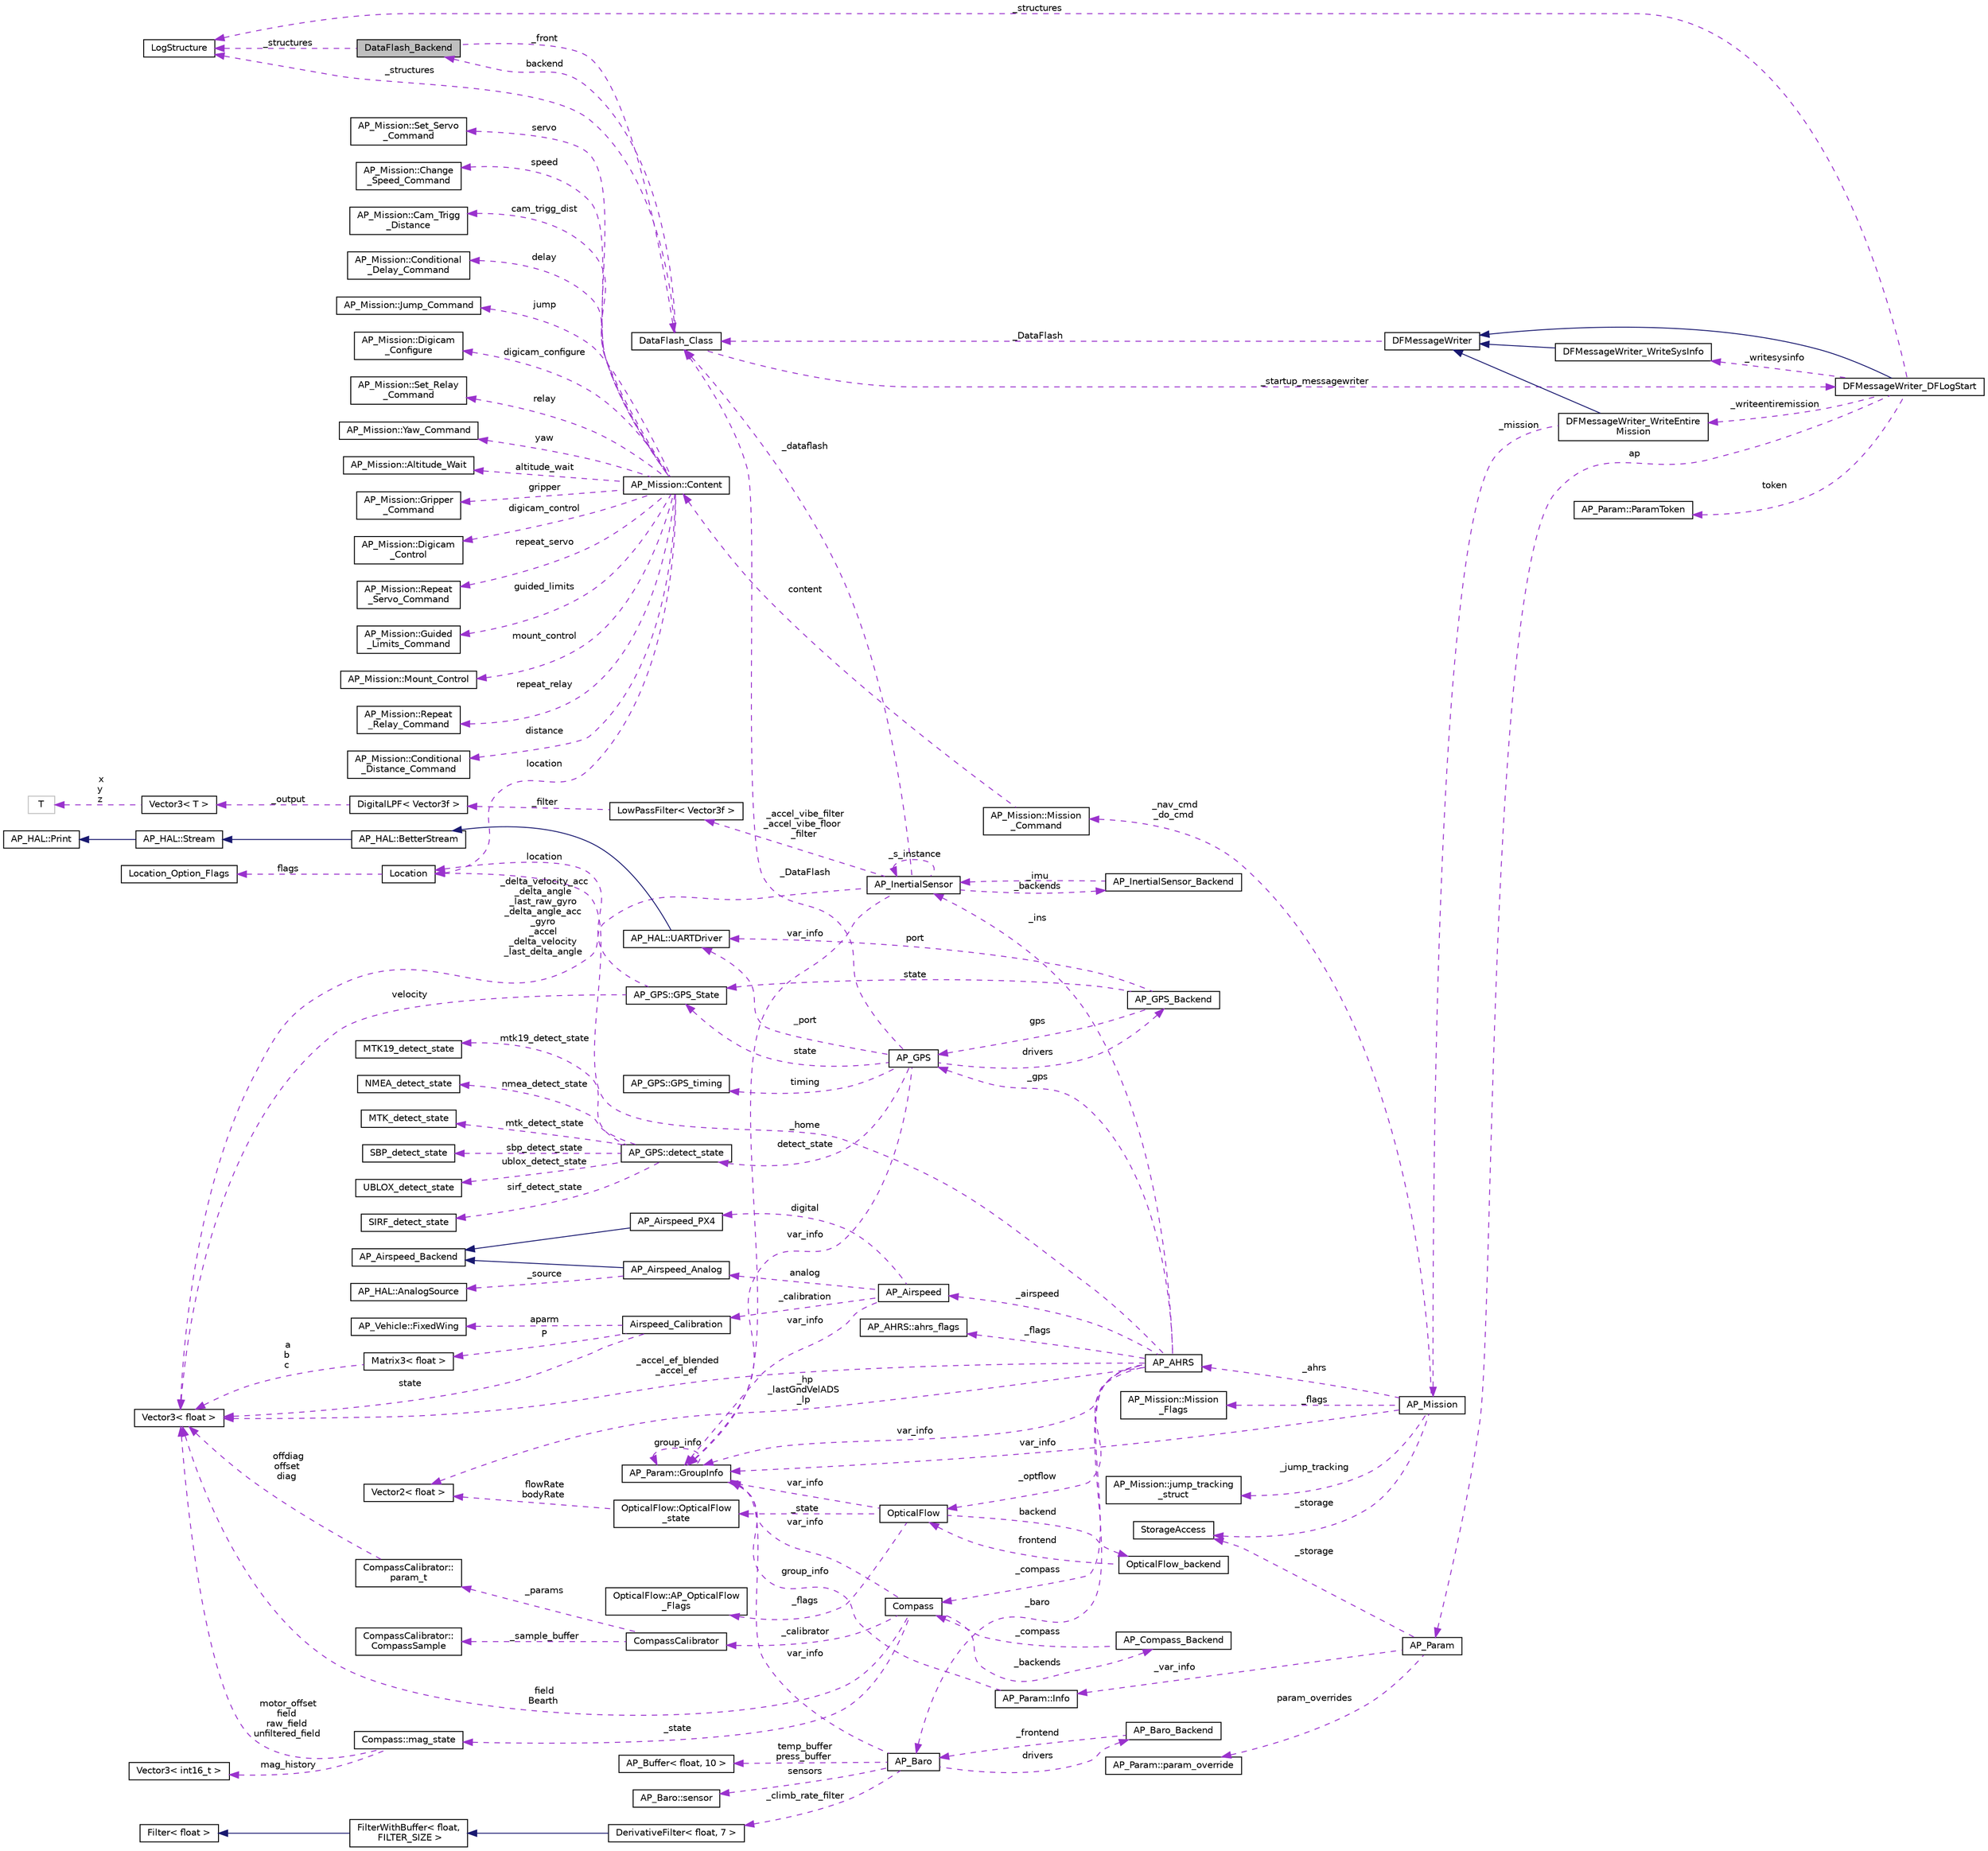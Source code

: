 digraph "DataFlash_Backend"
{
 // INTERACTIVE_SVG=YES
  edge [fontname="Helvetica",fontsize="10",labelfontname="Helvetica",labelfontsize="10"];
  node [fontname="Helvetica",fontsize="10",shape=record];
  rankdir="LR";
  Node1 [label="DataFlash_Backend",height=0.2,width=0.4,color="black", fillcolor="grey75", style="filled", fontcolor="black"];
  Node2 -> Node1 [dir="back",color="darkorchid3",fontsize="10",style="dashed",label=" _structures" ,fontname="Helvetica"];
  Node2 [label="LogStructure",height=0.2,width=0.4,color="black", fillcolor="white", style="filled",URL="$structLogStructure.html"];
  Node3 -> Node1 [dir="back",color="darkorchid3",fontsize="10",style="dashed",label=" _front" ,fontname="Helvetica"];
  Node3 [label="DataFlash_Class",height=0.2,width=0.4,color="black", fillcolor="white", style="filled",URL="$classDataFlash__Class.html"];
  Node2 -> Node3 [dir="back",color="darkorchid3",fontsize="10",style="dashed",label=" _structures" ,fontname="Helvetica"];
  Node1 -> Node3 [dir="back",color="darkorchid3",fontsize="10",style="dashed",label=" backend" ,fontname="Helvetica"];
  Node4 -> Node3 [dir="back",color="darkorchid3",fontsize="10",style="dashed",label=" _startup_messagewriter" ,fontname="Helvetica"];
  Node4 [label="DFMessageWriter_DFLogStart",height=0.2,width=0.4,color="black", fillcolor="white", style="filled",URL="$classDFMessageWriter__DFLogStart.html"];
  Node5 -> Node4 [dir="back",color="midnightblue",fontsize="10",style="solid",fontname="Helvetica"];
  Node5 [label="DFMessageWriter",height=0.2,width=0.4,color="black", fillcolor="white", style="filled",URL="$classDFMessageWriter.html"];
  Node3 -> Node5 [dir="back",color="darkorchid3",fontsize="10",style="dashed",label=" _DataFlash" ,fontname="Helvetica"];
  Node6 -> Node4 [dir="back",color="darkorchid3",fontsize="10",style="dashed",label=" _writeentiremission" ,fontname="Helvetica"];
  Node6 [label="DFMessageWriter_WriteEntire\lMission",height=0.2,width=0.4,color="black", fillcolor="white", style="filled",URL="$classDFMessageWriter__WriteEntireMission.html"];
  Node5 -> Node6 [dir="back",color="midnightblue",fontsize="10",style="solid",fontname="Helvetica"];
  Node7 -> Node6 [dir="back",color="darkorchid3",fontsize="10",style="dashed",label=" _mission" ,fontname="Helvetica"];
  Node7 [label="AP_Mission",height=0.2,width=0.4,color="black", fillcolor="white", style="filled",URL="$classAP__Mission.html",tooltip="Object managing Mission. "];
  Node8 -> Node7 [dir="back",color="darkorchid3",fontsize="10",style="dashed",label=" _storage" ,fontname="Helvetica"];
  Node8 [label="StorageAccess",height=0.2,width=0.4,color="black", fillcolor="white", style="filled",URL="$classStorageAccess.html"];
  Node9 -> Node7 [dir="back",color="darkorchid3",fontsize="10",style="dashed",label=" _nav_cmd\n_do_cmd" ,fontname="Helvetica"];
  Node9 [label="AP_Mission::Mission\l_Command",height=0.2,width=0.4,color="black", fillcolor="white", style="filled",URL="$structAP__Mission_1_1Mission__Command.html"];
  Node10 -> Node9 [dir="back",color="darkorchid3",fontsize="10",style="dashed",label=" content" ,fontname="Helvetica"];
  Node10 [label="AP_Mission::Content",height=0.2,width=0.4,color="black", fillcolor="white", style="filled",URL="$unionAP__Mission_1_1Content.html"];
  Node11 -> Node10 [dir="back",color="darkorchid3",fontsize="10",style="dashed",label=" guided_limits" ,fontname="Helvetica"];
  Node11 [label="AP_Mission::Guided\l_Limits_Command",height=0.2,width=0.4,color="black", fillcolor="white", style="filled",URL="$structAP__Mission_1_1Guided__Limits__Command.html"];
  Node12 -> Node10 [dir="back",color="darkorchid3",fontsize="10",style="dashed",label=" mount_control" ,fontname="Helvetica"];
  Node12 [label="AP_Mission::Mount_Control",height=0.2,width=0.4,color="black", fillcolor="white", style="filled",URL="$structAP__Mission_1_1Mount__Control.html"];
  Node13 -> Node10 [dir="back",color="darkorchid3",fontsize="10",style="dashed",label=" repeat_relay" ,fontname="Helvetica"];
  Node13 [label="AP_Mission::Repeat\l_Relay_Command",height=0.2,width=0.4,color="black", fillcolor="white", style="filled",URL="$structAP__Mission_1_1Repeat__Relay__Command.html"];
  Node14 -> Node10 [dir="back",color="darkorchid3",fontsize="10",style="dashed",label=" distance" ,fontname="Helvetica"];
  Node14 [label="AP_Mission::Conditional\l_Distance_Command",height=0.2,width=0.4,color="black", fillcolor="white", style="filled",URL="$structAP__Mission_1_1Conditional__Distance__Command.html"];
  Node15 -> Node10 [dir="back",color="darkorchid3",fontsize="10",style="dashed",label=" servo" ,fontname="Helvetica"];
  Node15 [label="AP_Mission::Set_Servo\l_Command",height=0.2,width=0.4,color="black", fillcolor="white", style="filled",URL="$structAP__Mission_1_1Set__Servo__Command.html"];
  Node16 -> Node10 [dir="back",color="darkorchid3",fontsize="10",style="dashed",label=" speed" ,fontname="Helvetica"];
  Node16 [label="AP_Mission::Change\l_Speed_Command",height=0.2,width=0.4,color="black", fillcolor="white", style="filled",URL="$structAP__Mission_1_1Change__Speed__Command.html"];
  Node17 -> Node10 [dir="back",color="darkorchid3",fontsize="10",style="dashed",label=" cam_trigg_dist" ,fontname="Helvetica"];
  Node17 [label="AP_Mission::Cam_Trigg\l_Distance",height=0.2,width=0.4,color="black", fillcolor="white", style="filled",URL="$structAP__Mission_1_1Cam__Trigg__Distance.html"];
  Node18 -> Node10 [dir="back",color="darkorchid3",fontsize="10",style="dashed",label=" delay" ,fontname="Helvetica"];
  Node18 [label="AP_Mission::Conditional\l_Delay_Command",height=0.2,width=0.4,color="black", fillcolor="white", style="filled",URL="$structAP__Mission_1_1Conditional__Delay__Command.html"];
  Node19 -> Node10 [dir="back",color="darkorchid3",fontsize="10",style="dashed",label=" jump" ,fontname="Helvetica"];
  Node19 [label="AP_Mission::Jump_Command",height=0.2,width=0.4,color="black", fillcolor="white", style="filled",URL="$structAP__Mission_1_1Jump__Command.html"];
  Node20 -> Node10 [dir="back",color="darkorchid3",fontsize="10",style="dashed",label=" location" ,fontname="Helvetica"];
  Node20 [label="Location",height=0.2,width=0.4,color="black", fillcolor="white", style="filled",URL="$structLocation.html"];
  Node21 -> Node20 [dir="back",color="darkorchid3",fontsize="10",style="dashed",label=" flags" ,fontname="Helvetica"];
  Node21 [label="Location_Option_Flags",height=0.2,width=0.4,color="black", fillcolor="white", style="filled",URL="$structLocation__Option__Flags.html"];
  Node22 -> Node10 [dir="back",color="darkorchid3",fontsize="10",style="dashed",label=" digicam_configure" ,fontname="Helvetica"];
  Node22 [label="AP_Mission::Digicam\l_Configure",height=0.2,width=0.4,color="black", fillcolor="white", style="filled",URL="$structAP__Mission_1_1Digicam__Configure.html"];
  Node23 -> Node10 [dir="back",color="darkorchid3",fontsize="10",style="dashed",label=" relay" ,fontname="Helvetica"];
  Node23 [label="AP_Mission::Set_Relay\l_Command",height=0.2,width=0.4,color="black", fillcolor="white", style="filled",URL="$structAP__Mission_1_1Set__Relay__Command.html"];
  Node24 -> Node10 [dir="back",color="darkorchid3",fontsize="10",style="dashed",label=" yaw" ,fontname="Helvetica"];
  Node24 [label="AP_Mission::Yaw_Command",height=0.2,width=0.4,color="black", fillcolor="white", style="filled",URL="$structAP__Mission_1_1Yaw__Command.html"];
  Node25 -> Node10 [dir="back",color="darkorchid3",fontsize="10",style="dashed",label=" altitude_wait" ,fontname="Helvetica"];
  Node25 [label="AP_Mission::Altitude_Wait",height=0.2,width=0.4,color="black", fillcolor="white", style="filled",URL="$structAP__Mission_1_1Altitude__Wait.html"];
  Node26 -> Node10 [dir="back",color="darkorchid3",fontsize="10",style="dashed",label=" gripper" ,fontname="Helvetica"];
  Node26 [label="AP_Mission::Gripper\l_Command",height=0.2,width=0.4,color="black", fillcolor="white", style="filled",URL="$structAP__Mission_1_1Gripper__Command.html"];
  Node27 -> Node10 [dir="back",color="darkorchid3",fontsize="10",style="dashed",label=" digicam_control" ,fontname="Helvetica"];
  Node27 [label="AP_Mission::Digicam\l_Control",height=0.2,width=0.4,color="black", fillcolor="white", style="filled",URL="$structAP__Mission_1_1Digicam__Control.html"];
  Node28 -> Node10 [dir="back",color="darkorchid3",fontsize="10",style="dashed",label=" repeat_servo" ,fontname="Helvetica"];
  Node28 [label="AP_Mission::Repeat\l_Servo_Command",height=0.2,width=0.4,color="black", fillcolor="white", style="filled",URL="$structAP__Mission_1_1Repeat__Servo__Command.html"];
  Node29 -> Node7 [dir="back",color="darkorchid3",fontsize="10",style="dashed",label=" var_info" ,fontname="Helvetica"];
  Node29 [label="AP_Param::GroupInfo",height=0.2,width=0.4,color="black", fillcolor="white", style="filled",URL="$structAP__Param_1_1GroupInfo.html"];
  Node29 -> Node29 [dir="back",color="darkorchid3",fontsize="10",style="dashed",label=" group_info" ,fontname="Helvetica"];
  Node30 -> Node7 [dir="back",color="darkorchid3",fontsize="10",style="dashed",label=" _flags" ,fontname="Helvetica"];
  Node30 [label="AP_Mission::Mission\l_Flags",height=0.2,width=0.4,color="black", fillcolor="white", style="filled",URL="$structAP__Mission_1_1Mission__Flags.html"];
  Node31 -> Node7 [dir="back",color="darkorchid3",fontsize="10",style="dashed",label=" _ahrs" ,fontname="Helvetica"];
  Node31 [label="AP_AHRS",height=0.2,width=0.4,color="black", fillcolor="white", style="filled",URL="$classAP__AHRS.html"];
  Node32 -> Node31 [dir="back",color="darkorchid3",fontsize="10",style="dashed",label=" _flags" ,fontname="Helvetica"];
  Node32 [label="AP_AHRS::ahrs_flags",height=0.2,width=0.4,color="black", fillcolor="white", style="filled",URL="$structAP__AHRS_1_1ahrs__flags.html"];
  Node33 -> Node31 [dir="back",color="darkorchid3",fontsize="10",style="dashed",label=" _baro" ,fontname="Helvetica"];
  Node33 [label="AP_Baro",height=0.2,width=0.4,color="black", fillcolor="white", style="filled",URL="$classAP__Baro.html"];
  Node34 -> Node33 [dir="back",color="darkorchid3",fontsize="10",style="dashed",label=" sensors" ,fontname="Helvetica"];
  Node34 [label="AP_Baro::sensor",height=0.2,width=0.4,color="black", fillcolor="white", style="filled",URL="$structAP__Baro_1_1sensor.html"];
  Node35 -> Node33 [dir="back",color="darkorchid3",fontsize="10",style="dashed",label=" temp_buffer\npress_buffer" ,fontname="Helvetica"];
  Node35 [label="AP_Buffer\< float, 10 \>",height=0.2,width=0.4,color="black", fillcolor="white", style="filled",URL="$classAP__Buffer.html"];
  Node36 -> Node33 [dir="back",color="darkorchid3",fontsize="10",style="dashed",label=" _climb_rate_filter" ,fontname="Helvetica"];
  Node36 [label="DerivativeFilter\< float, 7 \>",height=0.2,width=0.4,color="black", fillcolor="white", style="filled",URL="$classDerivativeFilter.html"];
  Node37 -> Node36 [dir="back",color="midnightblue",fontsize="10",style="solid",fontname="Helvetica"];
  Node37 [label="FilterWithBuffer\< float,\l FILTER_SIZE \>",height=0.2,width=0.4,color="black", fillcolor="white", style="filled",URL="$classFilterWithBuffer.html"];
  Node38 -> Node37 [dir="back",color="midnightblue",fontsize="10",style="solid",fontname="Helvetica"];
  Node38 [label="Filter\< float \>",height=0.2,width=0.4,color="black", fillcolor="white", style="filled",URL="$classFilter.html"];
  Node29 -> Node33 [dir="back",color="darkorchid3",fontsize="10",style="dashed",label=" var_info" ,fontname="Helvetica"];
  Node39 -> Node33 [dir="back",color="darkorchid3",fontsize="10",style="dashed",label=" drivers" ,fontname="Helvetica"];
  Node39 [label="AP_Baro_Backend",height=0.2,width=0.4,color="black", fillcolor="white", style="filled",URL="$classAP__Baro__Backend.html",tooltip="-*- tab-width: 4; Mode: C++; c-basic-offset: 4; indent-tabs-mode: nil -*- "];
  Node33 -> Node39 [dir="back",color="darkorchid3",fontsize="10",style="dashed",label=" _frontend" ,fontname="Helvetica"];
  Node40 -> Node31 [dir="back",color="darkorchid3",fontsize="10",style="dashed",label=" _optflow" ,fontname="Helvetica"];
  Node40 [label="OpticalFlow",height=0.2,width=0.4,color="black", fillcolor="white", style="filled",URL="$classOpticalFlow.html"];
  Node29 -> Node40 [dir="back",color="darkorchid3",fontsize="10",style="dashed",label=" var_info" ,fontname="Helvetica"];
  Node41 -> Node40 [dir="back",color="darkorchid3",fontsize="10",style="dashed",label=" _state" ,fontname="Helvetica"];
  Node41 [label="OpticalFlow::OpticalFlow\l_state",height=0.2,width=0.4,color="black", fillcolor="white", style="filled",URL="$structOpticalFlow_1_1OpticalFlow__state.html"];
  Node42 -> Node41 [dir="back",color="darkorchid3",fontsize="10",style="dashed",label=" flowRate\nbodyRate" ,fontname="Helvetica"];
  Node42 [label="Vector2\< float \>",height=0.2,width=0.4,color="black", fillcolor="white", style="filled",URL="$structVector2.html"];
  Node43 -> Node40 [dir="back",color="darkorchid3",fontsize="10",style="dashed",label=" backend" ,fontname="Helvetica"];
  Node43 [label="OpticalFlow_backend",height=0.2,width=0.4,color="black", fillcolor="white", style="filled",URL="$classOpticalFlow__backend.html"];
  Node40 -> Node43 [dir="back",color="darkorchid3",fontsize="10",style="dashed",label=" frontend" ,fontname="Helvetica"];
  Node44 -> Node40 [dir="back",color="darkorchid3",fontsize="10",style="dashed",label=" _flags" ,fontname="Helvetica"];
  Node44 [label="OpticalFlow::AP_OpticalFlow\l_Flags",height=0.2,width=0.4,color="black", fillcolor="white", style="filled",URL="$structOpticalFlow_1_1AP__OpticalFlow__Flags.html"];
  Node29 -> Node31 [dir="back",color="darkorchid3",fontsize="10",style="dashed",label=" var_info" ,fontname="Helvetica"];
  Node45 -> Node31 [dir="back",color="darkorchid3",fontsize="10",style="dashed",label=" _accel_ef_blended\n_accel_ef" ,fontname="Helvetica"];
  Node45 [label="Vector3\< float \>",height=0.2,width=0.4,color="black", fillcolor="white", style="filled",URL="$classVector3.html"];
  Node46 -> Node31 [dir="back",color="darkorchid3",fontsize="10",style="dashed",label=" _ins" ,fontname="Helvetica"];
  Node46 [label="AP_InertialSensor",height=0.2,width=0.4,color="black", fillcolor="white", style="filled",URL="$classAP__InertialSensor.html"];
  Node47 -> Node46 [dir="back",color="darkorchid3",fontsize="10",style="dashed",label=" _accel_vibe_filter\n_accel_vibe_floor\l_filter" ,fontname="Helvetica"];
  Node47 [label="LowPassFilter\< Vector3f \>",height=0.2,width=0.4,color="black", fillcolor="white", style="filled",URL="$classLowPassFilter.html"];
  Node48 -> Node47 [dir="back",color="darkorchid3",fontsize="10",style="dashed",label=" _filter" ,fontname="Helvetica"];
  Node48 [label="DigitalLPF\< Vector3f \>",height=0.2,width=0.4,color="black", fillcolor="white", style="filled",URL="$classDigitalLPF.html"];
  Node49 -> Node48 [dir="back",color="darkorchid3",fontsize="10",style="dashed",label=" _output" ,fontname="Helvetica"];
  Node49 [label="Vector3\< T \>",height=0.2,width=0.4,color="black", fillcolor="white", style="filled",URL="$classVector3.html"];
  Node50 -> Node49 [dir="back",color="darkorchid3",fontsize="10",style="dashed",label=" x\ny\nz" ,fontname="Helvetica"];
  Node50 [label="T",height=0.2,width=0.4,color="grey75", fillcolor="white", style="filled"];
  Node51 -> Node46 [dir="back",color="darkorchid3",fontsize="10",style="dashed",label=" _backends" ,fontname="Helvetica"];
  Node51 [label="AP_InertialSensor_Backend",height=0.2,width=0.4,color="black", fillcolor="white", style="filled",URL="$classAP__InertialSensor__Backend.html"];
  Node46 -> Node51 [dir="back",color="darkorchid3",fontsize="10",style="dashed",label=" _imu" ,fontname="Helvetica"];
  Node3 -> Node46 [dir="back",color="darkorchid3",fontsize="10",style="dashed",label=" _dataflash" ,fontname="Helvetica"];
  Node29 -> Node46 [dir="back",color="darkorchid3",fontsize="10",style="dashed",label=" var_info" ,fontname="Helvetica"];
  Node46 -> Node46 [dir="back",color="darkorchid3",fontsize="10",style="dashed",label=" _s_instance" ,fontname="Helvetica"];
  Node45 -> Node46 [dir="back",color="darkorchid3",fontsize="10",style="dashed",label=" _delta_velocity_acc\n_delta_angle\n_last_raw_gyro\n_delta_angle_acc\n_gyro\n_accel\n_delta_velocity\n_last_delta_angle" ,fontname="Helvetica"];
  Node52 -> Node31 [dir="back",color="darkorchid3",fontsize="10",style="dashed",label=" _airspeed" ,fontname="Helvetica"];
  Node52 [label="AP_Airspeed",height=0.2,width=0.4,color="black", fillcolor="white", style="filled",URL="$classAP__Airspeed.html"];
  Node53 -> Node52 [dir="back",color="darkorchid3",fontsize="10",style="dashed",label=" analog" ,fontname="Helvetica"];
  Node53 [label="AP_Airspeed_Analog",height=0.2,width=0.4,color="black", fillcolor="white", style="filled",URL="$classAP__Airspeed__Analog.html",tooltip="-*- tab-width: 4; Mode: C++; c-basic-offset: 4; indent-tabs-mode: nil -*- "];
  Node54 -> Node53 [dir="back",color="midnightblue",fontsize="10",style="solid",fontname="Helvetica"];
  Node54 [label="AP_Airspeed_Backend",height=0.2,width=0.4,color="black", fillcolor="white", style="filled",URL="$classAP__Airspeed__Backend.html",tooltip="-*- tab-width: 4; Mode: C++; c-basic-offset: 4; indent-tabs-mode: nil -*- "];
  Node55 -> Node53 [dir="back",color="darkorchid3",fontsize="10",style="dashed",label=" _source" ,fontname="Helvetica"];
  Node55 [label="AP_HAL::AnalogSource",height=0.2,width=0.4,color="black", fillcolor="white", style="filled",URL="$classAP__HAL_1_1AnalogSource.html"];
  Node29 -> Node52 [dir="back",color="darkorchid3",fontsize="10",style="dashed",label=" var_info" ,fontname="Helvetica"];
  Node56 -> Node52 [dir="back",color="darkorchid3",fontsize="10",style="dashed",label=" digital" ,fontname="Helvetica"];
  Node56 [label="AP_Airspeed_PX4",height=0.2,width=0.4,color="black", fillcolor="white", style="filled",URL="$classAP__Airspeed__PX4.html",tooltip="-*- tab-width: 4; Mode: C++; c-basic-offset: 4; indent-tabs-mode: nil -*- "];
  Node54 -> Node56 [dir="back",color="midnightblue",fontsize="10",style="solid",fontname="Helvetica"];
  Node57 -> Node52 [dir="back",color="darkorchid3",fontsize="10",style="dashed",label=" _calibration" ,fontname="Helvetica"];
  Node57 [label="Airspeed_Calibration",height=0.2,width=0.4,color="black", fillcolor="white", style="filled",URL="$classAirspeed__Calibration.html",tooltip="-*- tab-width: 4; Mode: C++; c-basic-offset: 4; indent-tabs-mode: nil -*- "];
  Node58 -> Node57 [dir="back",color="darkorchid3",fontsize="10",style="dashed",label=" P" ,fontname="Helvetica"];
  Node58 [label="Matrix3\< float \>",height=0.2,width=0.4,color="black", fillcolor="white", style="filled",URL="$classMatrix3.html"];
  Node45 -> Node58 [dir="back",color="darkorchid3",fontsize="10",style="dashed",label=" a\nb\nc" ,fontname="Helvetica"];
  Node45 -> Node57 [dir="back",color="darkorchid3",fontsize="10",style="dashed",label=" state" ,fontname="Helvetica"];
  Node59 -> Node57 [dir="back",color="darkorchid3",fontsize="10",style="dashed",label=" aparm" ,fontname="Helvetica"];
  Node59 [label="AP_Vehicle::FixedWing",height=0.2,width=0.4,color="black", fillcolor="white", style="filled",URL="$structAP__Vehicle_1_1FixedWing.html"];
  Node42 -> Node31 [dir="back",color="darkorchid3",fontsize="10",style="dashed",label=" _hp\n_lastGndVelADS\n_lp" ,fontname="Helvetica"];
  Node60 -> Node31 [dir="back",color="darkorchid3",fontsize="10",style="dashed",label=" _gps" ,fontname="Helvetica"];
  Node60 [label="AP_GPS",height=0.2,width=0.4,color="black", fillcolor="white", style="filled",URL="$classAP__GPS.html"];
  Node61 -> Node60 [dir="back",color="darkorchid3",fontsize="10",style="dashed",label=" detect_state" ,fontname="Helvetica"];
  Node61 [label="AP_GPS::detect_state",height=0.2,width=0.4,color="black", fillcolor="white", style="filled",URL="$structAP__GPS_1_1detect__state.html"];
  Node62 -> Node61 [dir="back",color="darkorchid3",fontsize="10",style="dashed",label=" sbp_detect_state" ,fontname="Helvetica"];
  Node62 [label="SBP_detect_state",height=0.2,width=0.4,color="black", fillcolor="white", style="filled",URL="$structSBP__detect__state.html"];
  Node63 -> Node61 [dir="back",color="darkorchid3",fontsize="10",style="dashed",label=" ublox_detect_state" ,fontname="Helvetica"];
  Node63 [label="UBLOX_detect_state",height=0.2,width=0.4,color="black", fillcolor="white", style="filled",URL="$structUBLOX__detect__state.html"];
  Node64 -> Node61 [dir="back",color="darkorchid3",fontsize="10",style="dashed",label=" sirf_detect_state" ,fontname="Helvetica"];
  Node64 [label="SIRF_detect_state",height=0.2,width=0.4,color="black", fillcolor="white", style="filled",URL="$structSIRF__detect__state.html"];
  Node65 -> Node61 [dir="back",color="darkorchid3",fontsize="10",style="dashed",label=" mtk19_detect_state" ,fontname="Helvetica"];
  Node65 [label="MTK19_detect_state",height=0.2,width=0.4,color="black", fillcolor="white", style="filled",URL="$structMTK19__detect__state.html"];
  Node66 -> Node61 [dir="back",color="darkorchid3",fontsize="10",style="dashed",label=" nmea_detect_state" ,fontname="Helvetica"];
  Node66 [label="NMEA_detect_state",height=0.2,width=0.4,color="black", fillcolor="white", style="filled",URL="$structNMEA__detect__state.html"];
  Node67 -> Node61 [dir="back",color="darkorchid3",fontsize="10",style="dashed",label=" mtk_detect_state" ,fontname="Helvetica"];
  Node67 [label="MTK_detect_state",height=0.2,width=0.4,color="black", fillcolor="white", style="filled",URL="$structMTK__detect__state.html"];
  Node68 -> Node60 [dir="back",color="darkorchid3",fontsize="10",style="dashed",label=" timing" ,fontname="Helvetica"];
  Node68 [label="AP_GPS::GPS_timing",height=0.2,width=0.4,color="black", fillcolor="white", style="filled",URL="$structAP__GPS_1_1GPS__timing.html"];
  Node69 -> Node60 [dir="back",color="darkorchid3",fontsize="10",style="dashed",label=" drivers" ,fontname="Helvetica"];
  Node69 [label="AP_GPS_Backend",height=0.2,width=0.4,color="black", fillcolor="white", style="filled",URL="$classAP__GPS__Backend.html"];
  Node70 -> Node69 [dir="back",color="darkorchid3",fontsize="10",style="dashed",label=" port" ,fontname="Helvetica"];
  Node70 [label="AP_HAL::UARTDriver",height=0.2,width=0.4,color="black", fillcolor="white", style="filled",URL="$classAP__HAL_1_1UARTDriver.html"];
  Node71 -> Node70 [dir="back",color="midnightblue",fontsize="10",style="solid",fontname="Helvetica"];
  Node71 [label="AP_HAL::BetterStream",height=0.2,width=0.4,color="black", fillcolor="white", style="filled",URL="$classAP__HAL_1_1BetterStream.html"];
  Node72 -> Node71 [dir="back",color="midnightblue",fontsize="10",style="solid",fontname="Helvetica"];
  Node72 [label="AP_HAL::Stream",height=0.2,width=0.4,color="black", fillcolor="white", style="filled",URL="$classAP__HAL_1_1Stream.html"];
  Node73 -> Node72 [dir="back",color="midnightblue",fontsize="10",style="solid",fontname="Helvetica"];
  Node73 [label="AP_HAL::Print",height=0.2,width=0.4,color="black", fillcolor="white", style="filled",URL="$classAP__HAL_1_1Print.html"];
  Node60 -> Node69 [dir="back",color="darkorchid3",fontsize="10",style="dashed",label=" gps" ,fontname="Helvetica"];
  Node74 -> Node69 [dir="back",color="darkorchid3",fontsize="10",style="dashed",label=" state" ,fontname="Helvetica"];
  Node74 [label="AP_GPS::GPS_State",height=0.2,width=0.4,color="black", fillcolor="white", style="filled",URL="$structAP__GPS_1_1GPS__State.html"];
  Node45 -> Node74 [dir="back",color="darkorchid3",fontsize="10",style="dashed",label=" velocity" ,fontname="Helvetica"];
  Node20 -> Node74 [dir="back",color="darkorchid3",fontsize="10",style="dashed",label=" location" ,fontname="Helvetica"];
  Node3 -> Node60 [dir="back",color="darkorchid3",fontsize="10",style="dashed",label=" _DataFlash" ,fontname="Helvetica"];
  Node70 -> Node60 [dir="back",color="darkorchid3",fontsize="10",style="dashed",label=" _port" ,fontname="Helvetica"];
  Node29 -> Node60 [dir="back",color="darkorchid3",fontsize="10",style="dashed",label=" var_info" ,fontname="Helvetica"];
  Node74 -> Node60 [dir="back",color="darkorchid3",fontsize="10",style="dashed",label=" state" ,fontname="Helvetica"];
  Node20 -> Node31 [dir="back",color="darkorchid3",fontsize="10",style="dashed",label=" _home" ,fontname="Helvetica"];
  Node75 -> Node31 [dir="back",color="darkorchid3",fontsize="10",style="dashed",label=" _compass" ,fontname="Helvetica"];
  Node75 [label="Compass",height=0.2,width=0.4,color="black", fillcolor="white", style="filled",URL="$classCompass.html"];
  Node29 -> Node75 [dir="back",color="darkorchid3",fontsize="10",style="dashed",label=" var_info" ,fontname="Helvetica"];
  Node45 -> Node75 [dir="back",color="darkorchid3",fontsize="10",style="dashed",label=" field\nBearth" ,fontname="Helvetica"];
  Node76 -> Node75 [dir="back",color="darkorchid3",fontsize="10",style="dashed",label=" _calibrator" ,fontname="Helvetica"];
  Node76 [label="CompassCalibrator",height=0.2,width=0.4,color="black", fillcolor="white", style="filled",URL="$classCompassCalibrator.html"];
  Node77 -> Node76 [dir="back",color="darkorchid3",fontsize="10",style="dashed",label=" _params" ,fontname="Helvetica"];
  Node77 [label="CompassCalibrator::\lparam_t",height=0.2,width=0.4,color="black", fillcolor="white", style="filled",URL="$classCompassCalibrator_1_1param__t.html"];
  Node45 -> Node77 [dir="back",color="darkorchid3",fontsize="10",style="dashed",label=" offdiag\noffset\ndiag" ,fontname="Helvetica"];
  Node78 -> Node76 [dir="back",color="darkorchid3",fontsize="10",style="dashed",label=" _sample_buffer" ,fontname="Helvetica"];
  Node78 [label="CompassCalibrator::\lCompassSample",height=0.2,width=0.4,color="black", fillcolor="white", style="filled",URL="$classCompassCalibrator_1_1CompassSample.html"];
  Node79 -> Node75 [dir="back",color="darkorchid3",fontsize="10",style="dashed",label=" _backends" ,fontname="Helvetica"];
  Node79 [label="AP_Compass_Backend",height=0.2,width=0.4,color="black", fillcolor="white", style="filled",URL="$classAP__Compass__Backend.html"];
  Node75 -> Node79 [dir="back",color="darkorchid3",fontsize="10",style="dashed",label=" _compass" ,fontname="Helvetica"];
  Node80 -> Node75 [dir="back",color="darkorchid3",fontsize="10",style="dashed",label=" _state" ,fontname="Helvetica"];
  Node80 [label="Compass::mag_state",height=0.2,width=0.4,color="black", fillcolor="white", style="filled",URL="$structCompass_1_1mag__state.html"];
  Node45 -> Node80 [dir="back",color="darkorchid3",fontsize="10",style="dashed",label=" motor_offset\nfield\nraw_field\nunfiltered_field" ,fontname="Helvetica"];
  Node81 -> Node80 [dir="back",color="darkorchid3",fontsize="10",style="dashed",label=" mag_history" ,fontname="Helvetica"];
  Node81 [label="Vector3\< int16_t \>",height=0.2,width=0.4,color="black", fillcolor="white", style="filled",URL="$classVector3.html"];
  Node82 -> Node7 [dir="back",color="darkorchid3",fontsize="10",style="dashed",label=" _jump_tracking" ,fontname="Helvetica"];
  Node82 [label="AP_Mission::jump_tracking\l_struct",height=0.2,width=0.4,color="black", fillcolor="white", style="filled",URL="$structAP__Mission_1_1jump__tracking__struct.html"];
  Node83 -> Node4 [dir="back",color="darkorchid3",fontsize="10",style="dashed",label=" _writesysinfo" ,fontname="Helvetica"];
  Node83 [label="DFMessageWriter_WriteSysInfo",height=0.2,width=0.4,color="black", fillcolor="white", style="filled",URL="$classDFMessageWriter__WriteSysInfo.html"];
  Node5 -> Node83 [dir="back",color="midnightblue",fontsize="10",style="solid",fontname="Helvetica"];
  Node84 -> Node4 [dir="back",color="darkorchid3",fontsize="10",style="dashed",label=" token" ,fontname="Helvetica"];
  Node84 [label="AP_Param::ParamToken",height=0.2,width=0.4,color="black", fillcolor="white", style="filled",URL="$structAP__Param_1_1ParamToken.html"];
  Node2 -> Node4 [dir="back",color="darkorchid3",fontsize="10",style="dashed",label=" _structures" ,fontname="Helvetica"];
  Node85 -> Node4 [dir="back",color="darkorchid3",fontsize="10",style="dashed",label=" ap" ,fontname="Helvetica"];
  Node85 [label="AP_Param",height=0.2,width=0.4,color="black", fillcolor="white", style="filled",URL="$classAP__Param.html"];
  Node8 -> Node85 [dir="back",color="darkorchid3",fontsize="10",style="dashed",label=" _storage" ,fontname="Helvetica"];
  Node86 -> Node85 [dir="back",color="darkorchid3",fontsize="10",style="dashed",label=" _var_info" ,fontname="Helvetica"];
  Node86 [label="AP_Param::Info",height=0.2,width=0.4,color="black", fillcolor="white", style="filled",URL="$structAP__Param_1_1Info.html"];
  Node29 -> Node86 [dir="back",color="darkorchid3",fontsize="10",style="dashed",label=" group_info" ,fontname="Helvetica"];
  Node87 -> Node85 [dir="back",color="darkorchid3",fontsize="10",style="dashed",label=" param_overrides" ,fontname="Helvetica"];
  Node87 [label="AP_Param::param_override",height=0.2,width=0.4,color="black", fillcolor="white", style="filled",URL="$structAP__Param_1_1param__override.html"];
}
